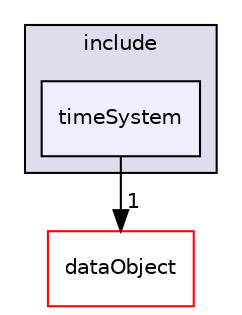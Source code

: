digraph "/home/iijimarobot/workspace/Ubuntu/workspace/gitSpace/common_library/common_library/timeSystem/include/timeSystem" {
  compound=true
  node [ fontsize="10", fontname="Helvetica"];
  edge [ labelfontsize="10", labelfontname="Helvetica"];
  subgraph clusterdir_711364886ffd9cc6be289ed1f934ba1e {
    graph [ bgcolor="#ddddee", pencolor="black", label="include" fontname="Helvetica", fontsize="10", URL="dir_711364886ffd9cc6be289ed1f934ba1e.html"]
  dir_037b359b6f59283af2e4af4d9aca7bd8 [shape=box, label="timeSystem", style="filled", fillcolor="#eeeeff", pencolor="black", URL="dir_037b359b6f59283af2e4af4d9aca7bd8.html"];
  }
  dir_38f5a69fab2cf79a5e8dfd2c0018f8c2 [shape=box label="dataObject" fillcolor="white" style="filled" color="red" URL="dir_38f5a69fab2cf79a5e8dfd2c0018f8c2.html"];
  dir_037b359b6f59283af2e4af4d9aca7bd8->dir_38f5a69fab2cf79a5e8dfd2c0018f8c2 [headlabel="1", labeldistance=1.5 headhref="dir_000020_000001.html"];
}
